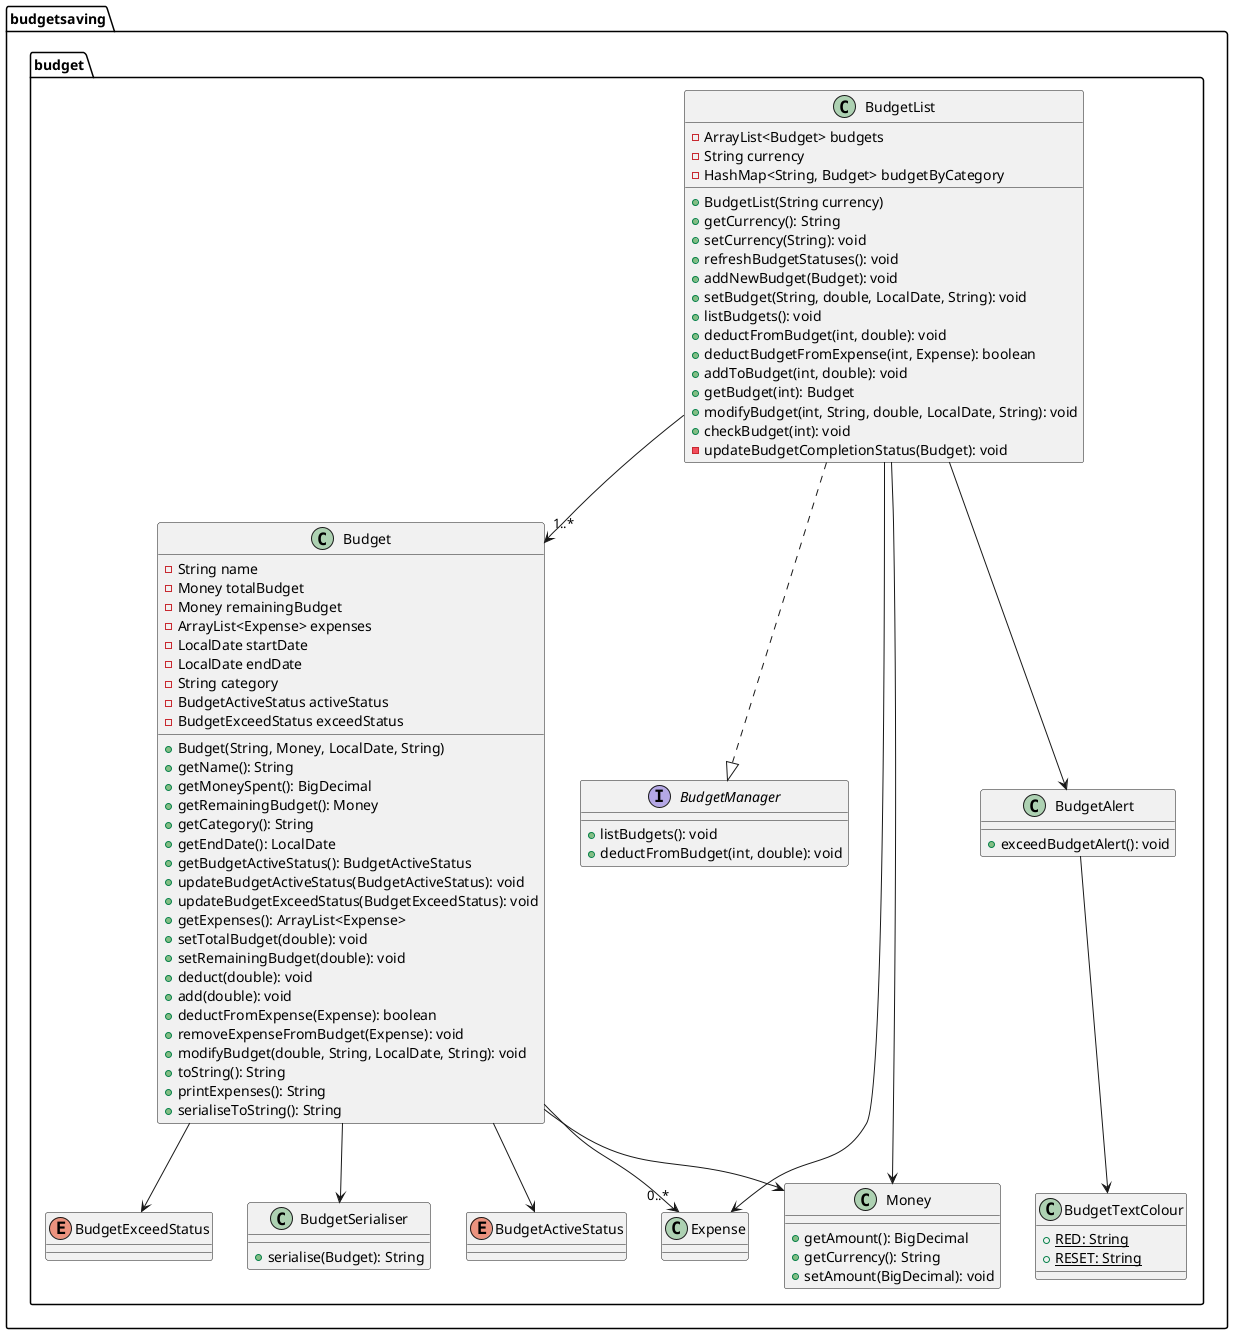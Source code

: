@startuml
package "budgetsaving.budget" {

    ' ========== Class: BudgetList ==========
    class BudgetList {
        - ArrayList<Budget> budgets
        - String currency
        - HashMap<String, Budget> budgetByCategory

        + BudgetList(String currency)
        + getCurrency(): String
        + setCurrency(String): void
        + refreshBudgetStatuses(): void
        + addNewBudget(Budget): void
        + setBudget(String, double, LocalDate, String): void
        + listBudgets(): void
        + deductFromBudget(int, double): void
        + deductBudgetFromExpense(int, Expense): boolean
        + addToBudget(int, double): void
        + getBudget(int): Budget
        + modifyBudget(int, String, double, LocalDate, String): void
        + checkBudget(int): void
        - updateBudgetCompletionStatus(Budget): void
    }

    ' ========== Class: Budget ==========
    class Budget {
        - String name
        - Money totalBudget
        - Money remainingBudget
        - ArrayList<Expense> expenses
        - LocalDate startDate
        - LocalDate endDate
        - String category
        - BudgetActiveStatus activeStatus
        - BudgetExceedStatus exceedStatus

        + Budget(String, Money, LocalDate, String)
        + getName(): String
        + getMoneySpent(): BigDecimal
        + getRemainingBudget(): Money
        + getCategory(): String
        + getEndDate(): LocalDate
        + getBudgetActiveStatus(): BudgetActiveStatus
        + updateBudgetActiveStatus(BudgetActiveStatus): void
        + updateBudgetExceedStatus(BudgetExceedStatus): void
        + getExpenses(): ArrayList<Expense>
        + setTotalBudget(double): void
        + setRemainingBudget(double): void
        + deduct(double): void
        + add(double): void
        + deductFromExpense(Expense): boolean
        + removeExpenseFromBudget(Expense): void
        + modifyBudget(double, String, LocalDate, String): void
        + toString(): String
        + printExpenses(): String
        + serialiseToString(): String
    }

    ' ========== Interface: BudgetManager ==========
    interface BudgetManager {
        + listBudgets(): void
        + deductFromBudget(int, double): void
    }

    ' ========== Supporting Classes ==========
    class Expense
    class Money {
        + getAmount(): BigDecimal
        + getCurrency(): String
        + setAmount(BigDecimal): void
    }

    enum BudgetActiveStatus
    enum BudgetExceedStatus

    class BudgetSerialiser {
        + serialise(Budget): String
    }

    class BudgetAlert {
        + exceedBudgetAlert(): void
    }

    class BudgetTextColour {
        {static} + RED: String
        {static} + RESET: String
    }

    ' ========== Relationships ==========
    BudgetList ..|> BudgetManager
    BudgetList --> "1..*" Budget
    BudgetList --> BudgetAlert
    BudgetList --> Expense
    BudgetList --> Money

    Budget --> "0..*" Expense
    Budget --> Money
    Budget --> BudgetActiveStatus
    Budget --> BudgetExceedStatus
    Budget --> BudgetSerialiser

    BudgetAlert --> BudgetTextColour
}
@enduml
